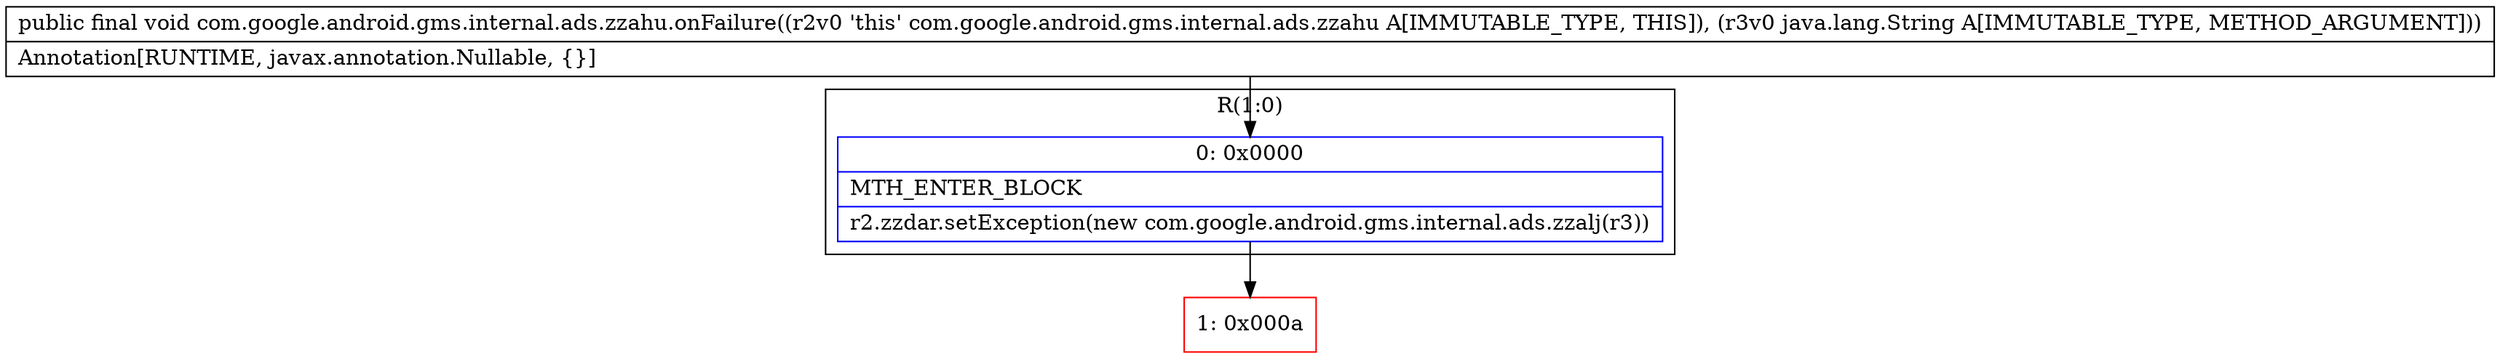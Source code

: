 digraph "CFG forcom.google.android.gms.internal.ads.zzahu.onFailure(Ljava\/lang\/String;)V" {
subgraph cluster_Region_1935610090 {
label = "R(1:0)";
node [shape=record,color=blue];
Node_0 [shape=record,label="{0\:\ 0x0000|MTH_ENTER_BLOCK\l|r2.zzdar.setException(new com.google.android.gms.internal.ads.zzalj(r3))\l}"];
}
Node_1 [shape=record,color=red,label="{1\:\ 0x000a}"];
MethodNode[shape=record,label="{public final void com.google.android.gms.internal.ads.zzahu.onFailure((r2v0 'this' com.google.android.gms.internal.ads.zzahu A[IMMUTABLE_TYPE, THIS]), (r3v0 java.lang.String A[IMMUTABLE_TYPE, METHOD_ARGUMENT]))  | Annotation[RUNTIME, javax.annotation.Nullable, \{\}]\l}"];
MethodNode -> Node_0;
Node_0 -> Node_1;
}

